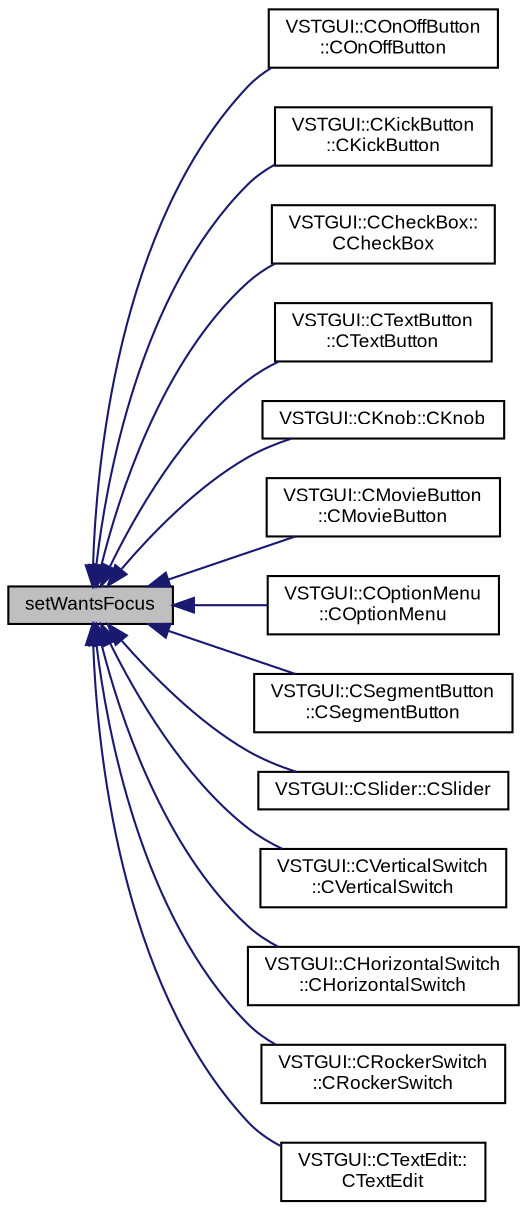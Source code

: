 digraph "setWantsFocus"
{
  bgcolor="transparent";
  edge [fontname="Arial",fontsize="9",labelfontname="Arial",labelfontsize="9"];
  node [fontname="Arial",fontsize="9",shape=record];
  rankdir="LR";
  Node1 [label="setWantsFocus",height=0.2,width=0.4,color="black", fillcolor="grey75", style="filled" fontcolor="black"];
  Node1 -> Node2 [dir="back",color="midnightblue",fontsize="9",style="solid",fontname="Arial"];
  Node2 [label="VSTGUI::COnOffButton\l::COnOffButton",height=0.2,width=0.4,color="black",URL="$class_v_s_t_g_u_i_1_1_c_on_off_button.html#abd866846cbe63436406e78931404f982"];
  Node1 -> Node3 [dir="back",color="midnightblue",fontsize="9",style="solid",fontname="Arial"];
  Node3 [label="VSTGUI::CKickButton\l::CKickButton",height=0.2,width=0.4,color="black",URL="$class_v_s_t_g_u_i_1_1_c_kick_button.html#afe8d19b0c1ca0fb19367b8a636a1a1e1"];
  Node1 -> Node4 [dir="back",color="midnightblue",fontsize="9",style="solid",fontname="Arial"];
  Node4 [label="VSTGUI::CCheckBox::\lCCheckBox",height=0.2,width=0.4,color="black",URL="$class_v_s_t_g_u_i_1_1_c_check_box.html#abfd45c0dae0029fb43b093190d78bc42"];
  Node1 -> Node5 [dir="back",color="midnightblue",fontsize="9",style="solid",fontname="Arial"];
  Node5 [label="VSTGUI::CTextButton\l::CTextButton",height=0.2,width=0.4,color="black",URL="$class_v_s_t_g_u_i_1_1_c_text_button.html#a5f75803eeee8a59b03df510d82c66c59"];
  Node1 -> Node6 [dir="back",color="midnightblue",fontsize="9",style="solid",fontname="Arial"];
  Node6 [label="VSTGUI::CKnob::CKnob",height=0.2,width=0.4,color="black",URL="$class_v_s_t_g_u_i_1_1_c_knob.html#ad17a8b78ea89a52378abeaeeadc1270e"];
  Node1 -> Node7 [dir="back",color="midnightblue",fontsize="9",style="solid",fontname="Arial"];
  Node7 [label="VSTGUI::CMovieButton\l::CMovieButton",height=0.2,width=0.4,color="black",URL="$class_v_s_t_g_u_i_1_1_c_movie_button.html#ae392f53b05d4ea79016ad81478b1cdce"];
  Node1 -> Node8 [dir="back",color="midnightblue",fontsize="9",style="solid",fontname="Arial"];
  Node8 [label="VSTGUI::COptionMenu\l::COptionMenu",height=0.2,width=0.4,color="black",URL="$class_v_s_t_g_u_i_1_1_c_option_menu.html#a3ac289cec737bc873411b2fc20efa623"];
  Node1 -> Node9 [dir="back",color="midnightblue",fontsize="9",style="solid",fontname="Arial"];
  Node9 [label="VSTGUI::CSegmentButton\l::CSegmentButton",height=0.2,width=0.4,color="black",URL="$class_v_s_t_g_u_i_1_1_c_segment_button.html#ac461aa113da369b2c59d06b93dddc09a"];
  Node1 -> Node10 [dir="back",color="midnightblue",fontsize="9",style="solid",fontname="Arial"];
  Node10 [label="VSTGUI::CSlider::CSlider",height=0.2,width=0.4,color="black",URL="$class_v_s_t_g_u_i_1_1_c_slider.html#ab4481e8b99ae034d204cef649b2d607c"];
  Node1 -> Node11 [dir="back",color="midnightblue",fontsize="9",style="solid",fontname="Arial"];
  Node11 [label="VSTGUI::CVerticalSwitch\l::CVerticalSwitch",height=0.2,width=0.4,color="black",URL="$class_v_s_t_g_u_i_1_1_c_vertical_switch.html#a75026ef0ac47437080e19bf3e73da18b"];
  Node1 -> Node12 [dir="back",color="midnightblue",fontsize="9",style="solid",fontname="Arial"];
  Node12 [label="VSTGUI::CHorizontalSwitch\l::CHorizontalSwitch",height=0.2,width=0.4,color="black",URL="$class_v_s_t_g_u_i_1_1_c_horizontal_switch.html#aacc21989b74b05f3cd0f48bc5d2f2a8f"];
  Node1 -> Node13 [dir="back",color="midnightblue",fontsize="9",style="solid",fontname="Arial"];
  Node13 [label="VSTGUI::CRockerSwitch\l::CRockerSwitch",height=0.2,width=0.4,color="black",URL="$class_v_s_t_g_u_i_1_1_c_rocker_switch.html#a38b2529c6253684c15a3ff511d78d8de"];
  Node1 -> Node14 [dir="back",color="midnightblue",fontsize="9",style="solid",fontname="Arial"];
  Node14 [label="VSTGUI::CTextEdit::\lCTextEdit",height=0.2,width=0.4,color="black",URL="$class_v_s_t_g_u_i_1_1_c_text_edit.html#acbafe7ca03f937e47b9c5245b3718b2e"];
}
